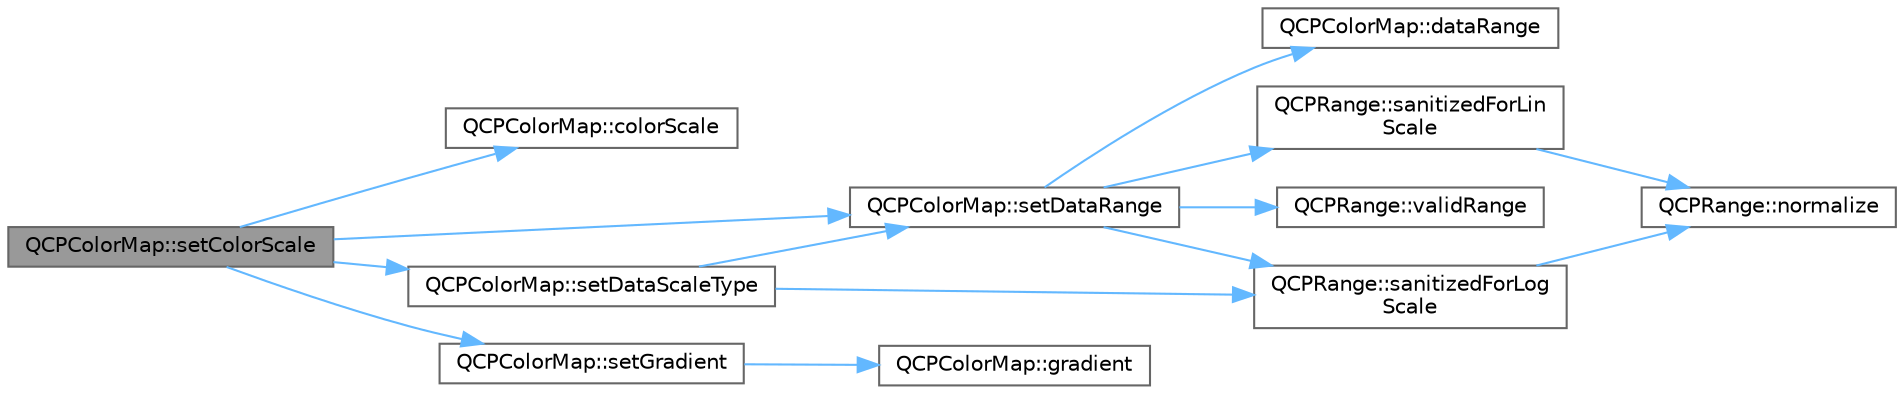 digraph "QCPColorMap::setColorScale"
{
 // LATEX_PDF_SIZE
  bgcolor="transparent";
  edge [fontname=Helvetica,fontsize=10,labelfontname=Helvetica,labelfontsize=10];
  node [fontname=Helvetica,fontsize=10,shape=box,height=0.2,width=0.4];
  rankdir="LR";
  Node1 [label="QCPColorMap::setColorScale",height=0.2,width=0.4,color="gray40", fillcolor="grey60", style="filled", fontcolor="black",tooltip=" "];
  Node1 -> Node2 [color="steelblue1",style="solid"];
  Node2 [label="QCPColorMap::colorScale",height=0.2,width=0.4,color="grey40", fillcolor="white", style="filled",URL="$class_q_c_p_color_map.html#a067e7c6765460381f880c581e4d43fab",tooltip=" "];
  Node1 -> Node3 [color="steelblue1",style="solid"];
  Node3 [label="QCPColorMap::setDataRange",height=0.2,width=0.4,color="grey40", fillcolor="white", style="filled",URL="$class_q_c_p_color_map.html#a980b42837821159786a85b4b7dcb8774",tooltip=" "];
  Node3 -> Node4 [color="steelblue1",style="solid"];
  Node4 [label="QCPColorMap::dataRange",height=0.2,width=0.4,color="grey40", fillcolor="white", style="filled",URL="$class_q_c_p_color_map.html#ae478f0a5a016420d66c70cc33d6cda1d",tooltip=" "];
  Node3 -> Node5 [color="steelblue1",style="solid"];
  Node5 [label="QCPRange::sanitizedForLin\lScale",height=0.2,width=0.4,color="grey40", fillcolor="white", style="filled",URL="$class_q_c_p_range.html#a808751fdd9b17ef52327ba011df2e5f1",tooltip=" "];
  Node5 -> Node6 [color="steelblue1",style="solid"];
  Node6 [label="QCPRange::normalize",height=0.2,width=0.4,color="grey40", fillcolor="white", style="filled",URL="$class_q_c_p_range.html#af914a7740269b0604d0827c634a878a9",tooltip=" "];
  Node3 -> Node7 [color="steelblue1",style="solid"];
  Node7 [label="QCPRange::sanitizedForLog\lScale",height=0.2,width=0.4,color="grey40", fillcolor="white", style="filled",URL="$class_q_c_p_range.html#a3d66288d66e1d6df3636075eb42502ee",tooltip=" "];
  Node7 -> Node6 [color="steelblue1",style="solid"];
  Node3 -> Node8 [color="steelblue1",style="solid"];
  Node8 [label="QCPRange::validRange",height=0.2,width=0.4,color="grey40", fillcolor="white", style="filled",URL="$class_q_c_p_range.html#ab38bd4841c77c7bb86c9eea0f142dcc0",tooltip=" "];
  Node1 -> Node9 [color="steelblue1",style="solid"];
  Node9 [label="QCPColorMap::setDataScaleType",height=0.2,width=0.4,color="grey40", fillcolor="white", style="filled",URL="$class_q_c_p_color_map.html#a9d20aa08e3c1f20f22908c45b9c06511",tooltip=" "];
  Node9 -> Node7 [color="steelblue1",style="solid"];
  Node9 -> Node3 [color="steelblue1",style="solid"];
  Node1 -> Node10 [color="steelblue1",style="solid"];
  Node10 [label="QCPColorMap::setGradient",height=0.2,width=0.4,color="grey40", fillcolor="white", style="filled",URL="$class_q_c_p_color_map.html#a7313c78360471cead3576341a2c50377",tooltip=" "];
  Node10 -> Node11 [color="steelblue1",style="solid"];
  Node11 [label="QCPColorMap::gradient",height=0.2,width=0.4,color="grey40", fillcolor="white", style="filled",URL="$class_q_c_p_color_map.html#acc4bb87c903607b96c08d2bc34bc24cd",tooltip=" "];
}
